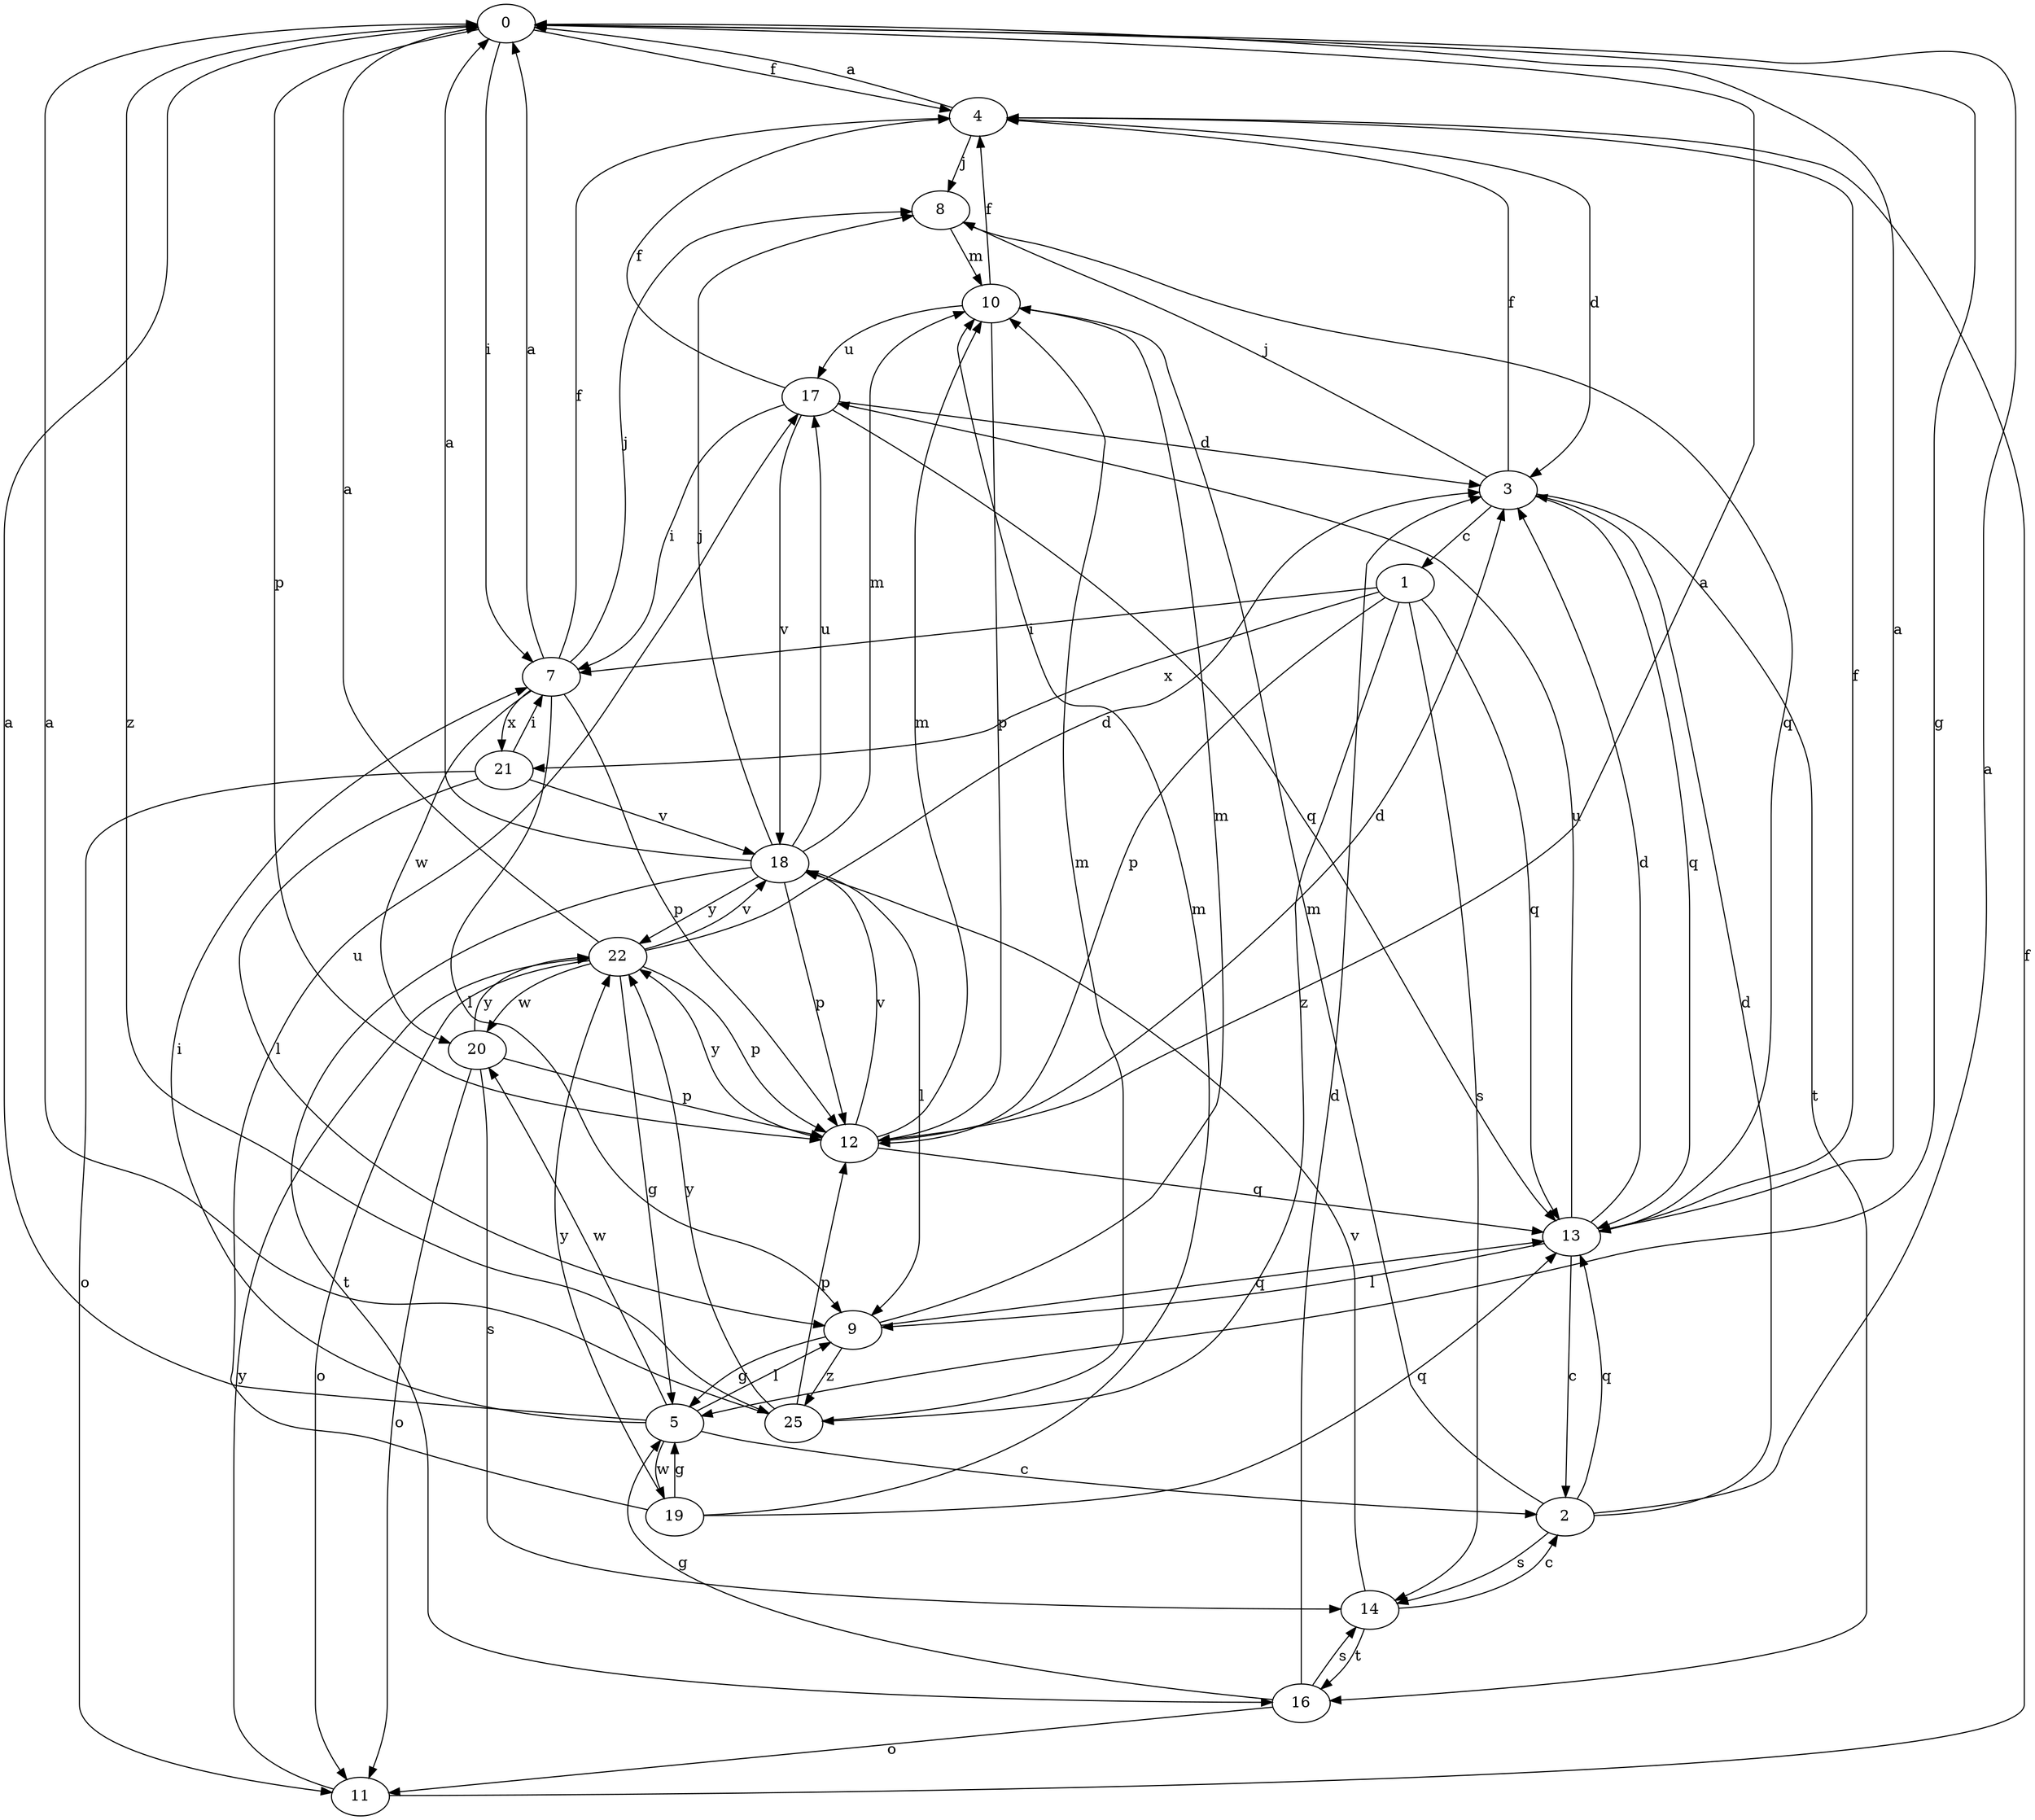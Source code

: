 strict digraph  {
0;
1;
2;
3;
4;
5;
7;
8;
9;
10;
11;
12;
13;
14;
16;
17;
18;
19;
20;
21;
22;
25;
0 -> 4  [label=f];
0 -> 5  [label=g];
0 -> 7  [label=i];
0 -> 12  [label=p];
0 -> 25  [label=z];
1 -> 7  [label=i];
1 -> 12  [label=p];
1 -> 13  [label=q];
1 -> 14  [label=s];
1 -> 21  [label=x];
1 -> 25  [label=z];
2 -> 0  [label=a];
2 -> 3  [label=d];
2 -> 10  [label=m];
2 -> 13  [label=q];
2 -> 14  [label=s];
3 -> 1  [label=c];
3 -> 4  [label=f];
3 -> 8  [label=j];
3 -> 13  [label=q];
3 -> 16  [label=t];
4 -> 0  [label=a];
4 -> 3  [label=d];
4 -> 8  [label=j];
5 -> 0  [label=a];
5 -> 2  [label=c];
5 -> 7  [label=i];
5 -> 9  [label=l];
5 -> 19  [label=w];
5 -> 20  [label=w];
7 -> 0  [label=a];
7 -> 4  [label=f];
7 -> 8  [label=j];
7 -> 9  [label=l];
7 -> 12  [label=p];
7 -> 20  [label=w];
7 -> 21  [label=x];
8 -> 10  [label=m];
8 -> 13  [label=q];
9 -> 5  [label=g];
9 -> 10  [label=m];
9 -> 13  [label=q];
9 -> 25  [label=z];
10 -> 4  [label=f];
10 -> 12  [label=p];
10 -> 17  [label=u];
11 -> 4  [label=f];
11 -> 22  [label=y];
12 -> 0  [label=a];
12 -> 3  [label=d];
12 -> 10  [label=m];
12 -> 13  [label=q];
12 -> 18  [label=v];
12 -> 22  [label=y];
13 -> 0  [label=a];
13 -> 2  [label=c];
13 -> 3  [label=d];
13 -> 4  [label=f];
13 -> 9  [label=l];
13 -> 17  [label=u];
14 -> 2  [label=c];
14 -> 16  [label=t];
14 -> 18  [label=v];
16 -> 3  [label=d];
16 -> 5  [label=g];
16 -> 11  [label=o];
16 -> 14  [label=s];
17 -> 3  [label=d];
17 -> 4  [label=f];
17 -> 7  [label=i];
17 -> 13  [label=q];
17 -> 18  [label=v];
18 -> 0  [label=a];
18 -> 8  [label=j];
18 -> 9  [label=l];
18 -> 10  [label=m];
18 -> 12  [label=p];
18 -> 16  [label=t];
18 -> 17  [label=u];
18 -> 22  [label=y];
19 -> 5  [label=g];
19 -> 10  [label=m];
19 -> 13  [label=q];
19 -> 17  [label=u];
19 -> 22  [label=y];
20 -> 11  [label=o];
20 -> 12  [label=p];
20 -> 14  [label=s];
20 -> 22  [label=y];
21 -> 7  [label=i];
21 -> 9  [label=l];
21 -> 11  [label=o];
21 -> 18  [label=v];
22 -> 0  [label=a];
22 -> 3  [label=d];
22 -> 5  [label=g];
22 -> 11  [label=o];
22 -> 12  [label=p];
22 -> 18  [label=v];
22 -> 20  [label=w];
25 -> 0  [label=a];
25 -> 10  [label=m];
25 -> 12  [label=p];
25 -> 22  [label=y];
}
